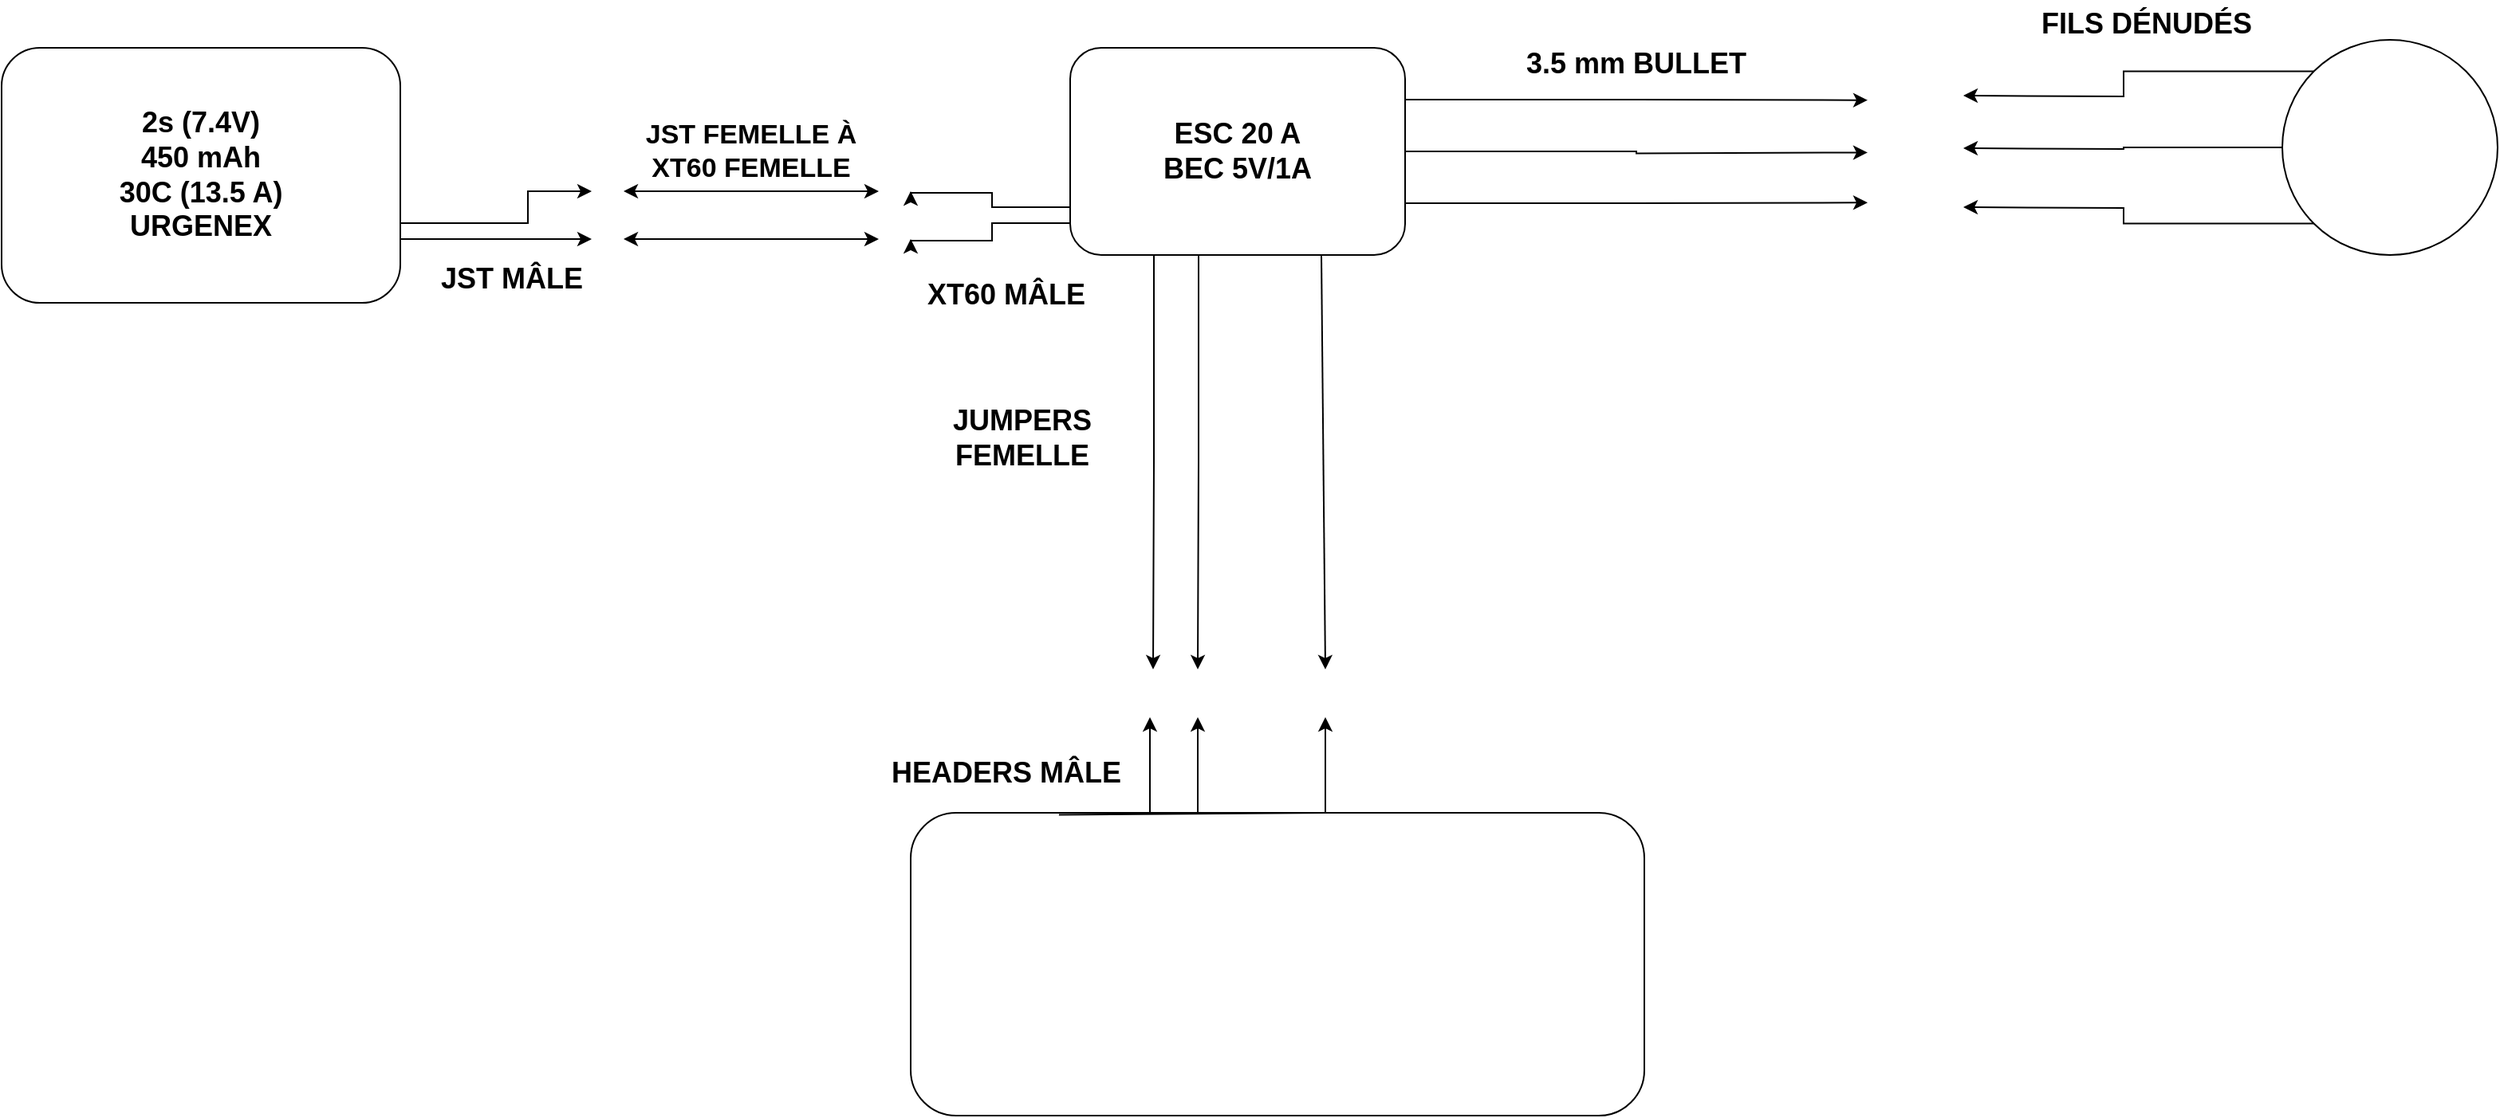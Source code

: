 <mxfile version="24.4.6" type="github">
  <diagram name="Page-1" id="f4ZUwOIflsWUWRSveVbb">
    <mxGraphModel dx="1303" dy="709" grid="1" gridSize="10" guides="1" tooltips="1" connect="1" arrows="1" fold="1" page="1" pageScale="1" pageWidth="850" pageHeight="1100" math="0" shadow="0">
      <root>
        <mxCell id="0" />
        <mxCell id="1" parent="0" />
        <mxCell id="_IAyGfuU19qDiRZdKOdH-2" style="edgeStyle=orthogonalEdgeStyle;rounded=0;orthogonalLoop=1;jettySize=auto;html=1;exitX=1;exitY=0.25;exitDx=0;exitDy=0;" edge="1" parent="1" source="_IAyGfuU19qDiRZdKOdH-1">
          <mxGeometry relative="1" as="geometry">
            <mxPoint x="500" y="250" as="targetPoint" />
            <Array as="points">
              <mxPoint x="380" y="270" />
              <mxPoint x="460" y="270" />
            </Array>
          </mxGeometry>
        </mxCell>
        <mxCell id="_IAyGfuU19qDiRZdKOdH-3" style="edgeStyle=orthogonalEdgeStyle;rounded=0;orthogonalLoop=1;jettySize=auto;html=1;exitX=1;exitY=0.75;exitDx=0;exitDy=0;" edge="1" parent="1" source="_IAyGfuU19qDiRZdKOdH-1">
          <mxGeometry relative="1" as="geometry">
            <mxPoint x="500" y="280" as="targetPoint" />
          </mxGeometry>
        </mxCell>
        <mxCell id="_IAyGfuU19qDiRZdKOdH-1" value="&lt;font style=&quot;font-size: 18px;&quot;&gt;&lt;b&gt;2s (7.4V)&lt;/b&gt;&lt;/font&gt;&lt;div style=&quot;font-size: 18px;&quot;&gt;&lt;font style=&quot;font-size: 18px;&quot;&gt;&lt;b&gt;450 mAh&lt;/b&gt;&lt;/font&gt;&lt;/div&gt;&lt;div style=&quot;font-size: 18px;&quot;&gt;&lt;font style=&quot;font-size: 18px;&quot;&gt;&lt;b&gt;30C (13.5 A)&lt;br&gt;URGENEX&lt;/b&gt;&lt;/font&gt;&lt;/div&gt;" style="rounded=1;whiteSpace=wrap;html=1;" vertex="1" parent="1">
          <mxGeometry x="130" y="160" width="250" height="160" as="geometry" />
        </mxCell>
        <mxCell id="_IAyGfuU19qDiRZdKOdH-4" value="&lt;b&gt;&lt;font style=&quot;font-size: 18px;&quot;&gt;JST MÂLE&lt;/font&gt;&lt;/b&gt;" style="text;html=1;align=center;verticalAlign=middle;whiteSpace=wrap;rounded=0;" vertex="1" parent="1">
          <mxGeometry x="390" y="290" width="120" height="30" as="geometry" />
        </mxCell>
        <mxCell id="_IAyGfuU19qDiRZdKOdH-7" style="edgeStyle=orthogonalEdgeStyle;rounded=0;orthogonalLoop=1;jettySize=auto;html=1;exitX=0;exitY=0.75;exitDx=0;exitDy=0;" edge="1" parent="1" source="_IAyGfuU19qDiRZdKOdH-6">
          <mxGeometry relative="1" as="geometry">
            <mxPoint x="700" y="280" as="targetPoint" />
            <Array as="points">
              <mxPoint x="800" y="270" />
              <mxPoint x="751" y="270" />
              <mxPoint x="751" y="281" />
            </Array>
          </mxGeometry>
        </mxCell>
        <mxCell id="_IAyGfuU19qDiRZdKOdH-8" style="edgeStyle=orthogonalEdgeStyle;rounded=0;orthogonalLoop=1;jettySize=auto;html=1;exitX=0;exitY=0.5;exitDx=0;exitDy=0;" edge="1" parent="1" source="_IAyGfuU19qDiRZdKOdH-6">
          <mxGeometry relative="1" as="geometry">
            <mxPoint x="700" y="250" as="targetPoint" />
            <Array as="points">
              <mxPoint x="800" y="260" />
              <mxPoint x="751" y="260" />
              <mxPoint x="751" y="251" />
            </Array>
          </mxGeometry>
        </mxCell>
        <mxCell id="_IAyGfuU19qDiRZdKOdH-15" style="edgeStyle=orthogonalEdgeStyle;rounded=0;orthogonalLoop=1;jettySize=auto;html=1;exitX=1;exitY=0.25;exitDx=0;exitDy=0;" edge="1" parent="1" source="_IAyGfuU19qDiRZdKOdH-6">
          <mxGeometry relative="1" as="geometry">
            <mxPoint x="1300" y="192.857" as="targetPoint" />
          </mxGeometry>
        </mxCell>
        <mxCell id="_IAyGfuU19qDiRZdKOdH-16" style="edgeStyle=orthogonalEdgeStyle;rounded=0;orthogonalLoop=1;jettySize=auto;html=1;exitX=1;exitY=0.5;exitDx=0;exitDy=0;" edge="1" parent="1" source="_IAyGfuU19qDiRZdKOdH-6">
          <mxGeometry relative="1" as="geometry">
            <mxPoint x="1300" y="225.714" as="targetPoint" />
          </mxGeometry>
        </mxCell>
        <mxCell id="_IAyGfuU19qDiRZdKOdH-17" style="edgeStyle=orthogonalEdgeStyle;rounded=0;orthogonalLoop=1;jettySize=auto;html=1;exitX=1;exitY=0.75;exitDx=0;exitDy=0;" edge="1" parent="1" source="_IAyGfuU19qDiRZdKOdH-6">
          <mxGeometry relative="1" as="geometry">
            <mxPoint x="1300" y="257.143" as="targetPoint" />
          </mxGeometry>
        </mxCell>
        <mxCell id="_IAyGfuU19qDiRZdKOdH-31" style="edgeStyle=orthogonalEdgeStyle;rounded=0;orthogonalLoop=1;jettySize=auto;html=1;exitX=0.25;exitY=1;exitDx=0;exitDy=0;" edge="1" parent="1" source="_IAyGfuU19qDiRZdKOdH-6">
          <mxGeometry relative="1" as="geometry">
            <mxPoint x="852" y="550" as="targetPoint" />
            <Array as="points">
              <mxPoint x="853" y="420" />
              <mxPoint x="852" y="420" />
            </Array>
          </mxGeometry>
        </mxCell>
        <mxCell id="_IAyGfuU19qDiRZdKOdH-32" style="edgeStyle=orthogonalEdgeStyle;rounded=0;orthogonalLoop=1;jettySize=auto;html=1;exitX=0.5;exitY=1;exitDx=0;exitDy=0;" edge="1" parent="1">
          <mxGeometry relative="1" as="geometry">
            <mxPoint x="880" y="550" as="targetPoint" />
            <mxPoint x="880.5" y="290" as="sourcePoint" />
            <Array as="points">
              <mxPoint x="880.5" y="420" />
              <mxPoint x="880.5" y="420" />
            </Array>
          </mxGeometry>
        </mxCell>
        <mxCell id="_IAyGfuU19qDiRZdKOdH-6" value="&lt;font style=&quot;font-size: 18px;&quot;&gt;&lt;b&gt;ESC 20 A&lt;/b&gt;&lt;/font&gt;&lt;div style=&quot;font-size: 18px;&quot;&gt;&lt;font style=&quot;font-size: 18px;&quot;&gt;&lt;b&gt;BEC 5V/1A&lt;/b&gt;&lt;/font&gt;&lt;/div&gt;" style="rounded=1;whiteSpace=wrap;html=1;" vertex="1" parent="1">
          <mxGeometry x="800" y="160" width="210" height="130" as="geometry" />
        </mxCell>
        <mxCell id="_IAyGfuU19qDiRZdKOdH-9" value="" style="endArrow=classic;startArrow=classic;html=1;rounded=0;" edge="1" parent="1">
          <mxGeometry width="50" height="50" relative="1" as="geometry">
            <mxPoint x="520" y="250" as="sourcePoint" />
            <mxPoint x="680" y="250" as="targetPoint" />
          </mxGeometry>
        </mxCell>
        <mxCell id="_IAyGfuU19qDiRZdKOdH-10" value="" style="endArrow=classic;startArrow=classic;html=1;rounded=0;" edge="1" parent="1">
          <mxGeometry width="50" height="50" relative="1" as="geometry">
            <mxPoint x="520" y="280" as="sourcePoint" />
            <mxPoint x="680" y="280" as="targetPoint" />
          </mxGeometry>
        </mxCell>
        <mxCell id="_IAyGfuU19qDiRZdKOdH-11" value="&lt;b style=&quot;&quot;&gt;&lt;font style=&quot;font-size: 17px;&quot;&gt;JST FEMELLE À XT60 FEMELLE&lt;/font&gt;&lt;/b&gt;" style="text;html=1;align=center;verticalAlign=middle;whiteSpace=wrap;rounded=0;" vertex="1" parent="1">
          <mxGeometry x="520" y="210" width="160" height="30" as="geometry" />
        </mxCell>
        <mxCell id="_IAyGfuU19qDiRZdKOdH-13" value="&lt;b style=&quot;&quot;&gt;&lt;font style=&quot;font-size: 18px;&quot;&gt;JUMPERS FEMELLE&lt;/font&gt;&lt;/b&gt;" style="text;html=1;align=center;verticalAlign=middle;whiteSpace=wrap;rounded=0;" vertex="1" parent="1">
          <mxGeometry x="710" y="390" width="120" height="30" as="geometry" />
        </mxCell>
        <mxCell id="_IAyGfuU19qDiRZdKOdH-19" style="edgeStyle=orthogonalEdgeStyle;rounded=0;orthogonalLoop=1;jettySize=auto;html=1;exitX=0;exitY=0.5;exitDx=0;exitDy=0;" edge="1" parent="1" source="_IAyGfuU19qDiRZdKOdH-18">
          <mxGeometry relative="1" as="geometry">
            <mxPoint x="1360" y="223" as="targetPoint" />
          </mxGeometry>
        </mxCell>
        <mxCell id="_IAyGfuU19qDiRZdKOdH-20" style="edgeStyle=orthogonalEdgeStyle;rounded=0;orthogonalLoop=1;jettySize=auto;html=1;exitX=0;exitY=0;exitDx=0;exitDy=0;" edge="1" parent="1" source="_IAyGfuU19qDiRZdKOdH-18">
          <mxGeometry relative="1" as="geometry">
            <mxPoint x="1360" y="190.0" as="targetPoint" />
          </mxGeometry>
        </mxCell>
        <mxCell id="_IAyGfuU19qDiRZdKOdH-21" style="edgeStyle=orthogonalEdgeStyle;rounded=0;orthogonalLoop=1;jettySize=auto;html=1;exitX=0;exitY=1;exitDx=0;exitDy=0;" edge="1" parent="1" source="_IAyGfuU19qDiRZdKOdH-18">
          <mxGeometry relative="1" as="geometry">
            <mxPoint x="1360" y="260" as="targetPoint" />
          </mxGeometry>
        </mxCell>
        <mxCell id="_IAyGfuU19qDiRZdKOdH-18" value="" style="ellipse;whiteSpace=wrap;html=1;aspect=fixed;" vertex="1" parent="1">
          <mxGeometry x="1560" y="155" width="135" height="135" as="geometry" />
        </mxCell>
        <mxCell id="_IAyGfuU19qDiRZdKOdH-22" value="&lt;b style=&quot;&quot;&gt;&lt;font style=&quot;font-size: 18px;&quot;&gt;3.5 mm BULLET&lt;/font&gt;&lt;/b&gt;" style="text;html=1;align=center;verticalAlign=middle;whiteSpace=wrap;rounded=0;" vertex="1" parent="1">
          <mxGeometry x="1070" y="155" width="170" height="30" as="geometry" />
        </mxCell>
        <mxCell id="_IAyGfuU19qDiRZdKOdH-23" value="&lt;span style=&quot;font-size: 18px;&quot;&gt;&lt;b&gt;FILS DÉNUDÉS&lt;/b&gt;&lt;/span&gt;" style="text;html=1;align=center;verticalAlign=middle;whiteSpace=wrap;rounded=0;" vertex="1" parent="1">
          <mxGeometry x="1390" y="130" width="170" height="30" as="geometry" />
        </mxCell>
        <mxCell id="_IAyGfuU19qDiRZdKOdH-28" value="" style="rounded=1;whiteSpace=wrap;html=1;" vertex="1" parent="1">
          <mxGeometry x="700" y="640" width="460" height="190" as="geometry" />
        </mxCell>
        <mxCell id="_IAyGfuU19qDiRZdKOdH-30" value="&lt;b style=&quot;&quot;&gt;&lt;font style=&quot;font-size: 18px;&quot;&gt;XT60 MÂLE&lt;/font&gt;&lt;/b&gt;" style="text;html=1;align=center;verticalAlign=middle;whiteSpace=wrap;rounded=0;" vertex="1" parent="1">
          <mxGeometry x="700" y="300" width="120" height="30" as="geometry" />
        </mxCell>
        <mxCell id="_IAyGfuU19qDiRZdKOdH-33" value="" style="endArrow=classic;html=1;rounded=0;exitX=0.75;exitY=1;exitDx=0;exitDy=0;" edge="1" parent="1" source="_IAyGfuU19qDiRZdKOdH-6">
          <mxGeometry width="50" height="50" relative="1" as="geometry">
            <mxPoint x="930" y="520" as="sourcePoint" />
            <mxPoint x="960" y="550" as="targetPoint" />
          </mxGeometry>
        </mxCell>
        <mxCell id="_IAyGfuU19qDiRZdKOdH-34" value="" style="endArrow=classic;html=1;rounded=0;exitX=0.25;exitY=0;exitDx=0;exitDy=0;" edge="1" parent="1" source="_IAyGfuU19qDiRZdKOdH-28">
          <mxGeometry width="50" height="50" relative="1" as="geometry">
            <mxPoint x="930" y="570" as="sourcePoint" />
            <mxPoint x="850" y="580" as="targetPoint" />
            <Array as="points">
              <mxPoint x="850" y="640" />
            </Array>
          </mxGeometry>
        </mxCell>
        <mxCell id="_IAyGfuU19qDiRZdKOdH-35" value="" style="endArrow=classic;html=1;rounded=0;" edge="1" parent="1">
          <mxGeometry width="50" height="50" relative="1" as="geometry">
            <mxPoint x="800" y="640" as="sourcePoint" />
            <mxPoint x="880" y="580" as="targetPoint" />
            <Array as="points">
              <mxPoint x="880" y="640" />
            </Array>
          </mxGeometry>
        </mxCell>
        <mxCell id="_IAyGfuU19qDiRZdKOdH-36" value="&lt;span style=&quot;font-size: 18px;&quot;&gt;&lt;b&gt;HEADERS MÂLE&lt;/b&gt;&lt;/span&gt;" style="text;html=1;align=center;verticalAlign=middle;whiteSpace=wrap;rounded=0;" vertex="1" parent="1">
          <mxGeometry x="670" y="600" width="180" height="30" as="geometry" />
        </mxCell>
        <mxCell id="_IAyGfuU19qDiRZdKOdH-38" value="" style="endArrow=classic;html=1;rounded=0;exitX=0.683;exitY=1.375;exitDx=0;exitDy=0;exitPerimeter=0;" edge="1" parent="1" source="_IAyGfuU19qDiRZdKOdH-36">
          <mxGeometry width="50" height="50" relative="1" as="geometry">
            <mxPoint x="810" y="650" as="sourcePoint" />
            <mxPoint x="960" y="580" as="targetPoint" />
            <Array as="points">
              <mxPoint x="960" y="640" />
            </Array>
          </mxGeometry>
        </mxCell>
      </root>
    </mxGraphModel>
  </diagram>
</mxfile>

